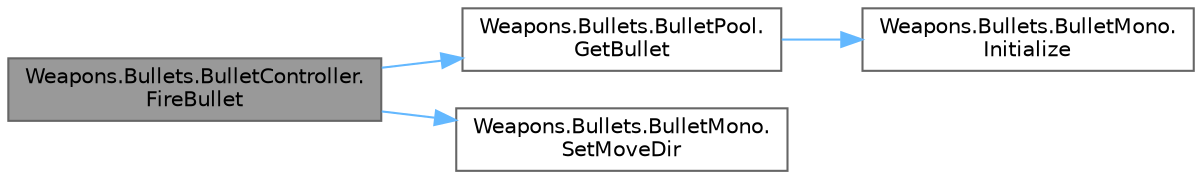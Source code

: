 digraph "Weapons.Bullets.BulletController.FireBullet"
{
 // LATEX_PDF_SIZE
  bgcolor="transparent";
  edge [fontname=Helvetica,fontsize=10,labelfontname=Helvetica,labelfontsize=10];
  node [fontname=Helvetica,fontsize=10,shape=box,height=0.2,width=0.4];
  rankdir="LR";
  Node1 [id="Node000001",label="Weapons.Bullets.BulletController.\lFireBullet",height=0.2,width=0.4,color="gray40", fillcolor="grey60", style="filled", fontcolor="black",tooltip="弾発射"];
  Node1 -> Node2 [id="edge1_Node000001_Node000002",color="steelblue1",style="solid",tooltip=" "];
  Node2 [id="Node000002",label="Weapons.Bullets.BulletPool.\lGetBullet",height=0.2,width=0.4,color="grey40", fillcolor="white", style="filled",URL="$classWeapons_1_1Bullets_1_1BulletPool.html#af617b1b4eec173222299dd49aa00a88f",tooltip="弾を生成する"];
  Node2 -> Node3 [id="edge2_Node000002_Node000003",color="steelblue1",style="solid",tooltip=" "];
  Node3 [id="Node000003",label="Weapons.Bullets.BulletMono.\lInitialize",height=0.2,width=0.4,color="grey40", fillcolor="white", style="filled",URL="$classWeapons_1_1Bullets_1_1BulletMono.html#a04eb7a82cf2355d9c2eefbe976fa4c0d",tooltip="初期化。"];
  Node1 -> Node4 [id="edge3_Node000001_Node000004",color="steelblue1",style="solid",tooltip=" "];
  Node4 [id="Node000004",label="Weapons.Bullets.BulletMono.\lSetMoveDir",height=0.2,width=0.4,color="grey40", fillcolor="white", style="filled",URL="$classWeapons_1_1Bullets_1_1BulletMono.html#a98da24d67a0eeb61c154565b8d700720",tooltip=" "];
}
